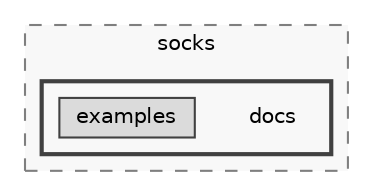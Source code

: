 digraph "backend/node_modules/socks/docs"
{
 // LATEX_PDF_SIZE
  bgcolor="transparent";
  edge [fontname=Helvetica,fontsize=10,labelfontname=Helvetica,labelfontsize=10];
  node [fontname=Helvetica,fontsize=10,shape=box,height=0.2,width=0.4];
  compound=true
  subgraph clusterdir_ae33d5ec0ee0166e1a750d7090b3cf36 {
    graph [ bgcolor="#f8f8f8", pencolor="grey50", label="socks", fontname=Helvetica,fontsize=10 style="filled,dashed", URL="dir_ae33d5ec0ee0166e1a750d7090b3cf36.html",tooltip=""]
  subgraph clusterdir_6d116047d024f2f7b9e7d56a1f19223e {
    graph [ bgcolor="#f8f8f8", pencolor="grey25", label="", fontname=Helvetica,fontsize=10 style="filled,bold", URL="dir_6d116047d024f2f7b9e7d56a1f19223e.html",tooltip=""]
    dir_6d116047d024f2f7b9e7d56a1f19223e [shape=plaintext, label="docs"];
  dir_5aa2a03b6de2a5922f30dc7537576825 [label="examples", fillcolor="#dbdbdb", color="grey25", style="filled", URL="dir_5aa2a03b6de2a5922f30dc7537576825.html",tooltip=""];
  }
  }
}
